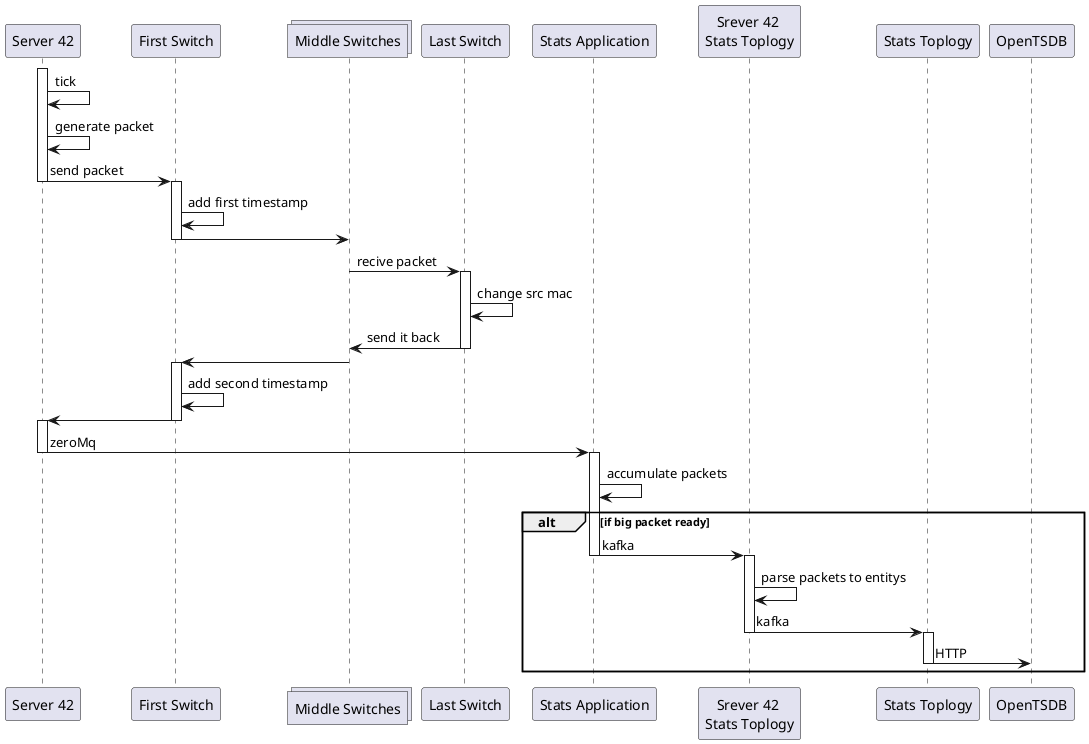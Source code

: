 @startuml

participant "Server 42" as S42
participant "First Switch" as SW1
collections "Middle Switches" as SWX
participant "Last Switch" as SW2
participant "Stats Application" as SA
participant "Srever 42 \nStats Toplogy" as ST
participant "Stats Toplogy" as STT
participant "OpenTSDB" as OTSDB

activate S42
S42 -> S42: tick
S42 -> S42: generate packet
S42 -> SW1: send packet
deactivate S42
activate SW1
SW1 -> SW1: add first timestamp
SW1 -> SWX:
deactivate SW1
SWX -> SW2: recive packet
activate SW2
SW2 -> SW2: change src mac
SW2 -> SWX: send it back
deactivate SW2
SWX -> SW1
activate SW1
SW1 -> SW1: add second timestamp
SW1 -> S42
deactivate SW1
activate S42
S42 -> SA: zeroMq
deactivate S42
activate SA
SA -> SA: accumulate packets
alt if big packet ready
SA -> ST: kafka
deactivate SA
activate ST
ST -> ST: parse packets to entitys
ST -> STT: kafka
deactivate ST
activate STT
STT -> OTSDB: HTTP
deactivate STT
end

@enduml